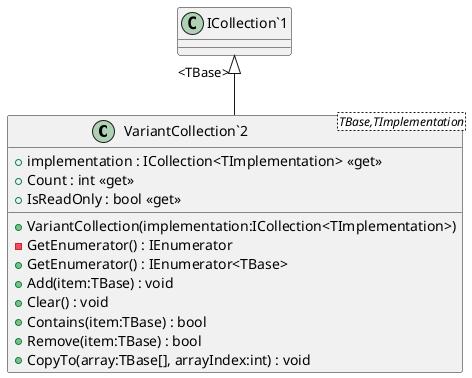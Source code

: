 @startuml
class "VariantCollection`2"<TBase,TImplementation> {
    + VariantCollection(implementation:ICollection<TImplementation>)
    + implementation : ICollection<TImplementation> <<get>>
    + Count : int <<get>>
    + IsReadOnly : bool <<get>>
    - GetEnumerator() : IEnumerator
    + GetEnumerator() : IEnumerator<TBase>
    + Add(item:TBase) : void
    + Clear() : void
    + Contains(item:TBase) : bool
    + Remove(item:TBase) : bool
    + CopyTo(array:TBase[], arrayIndex:int) : void
}
"ICollection`1" "<TBase>" <|-- "VariantCollection`2"
@enduml
